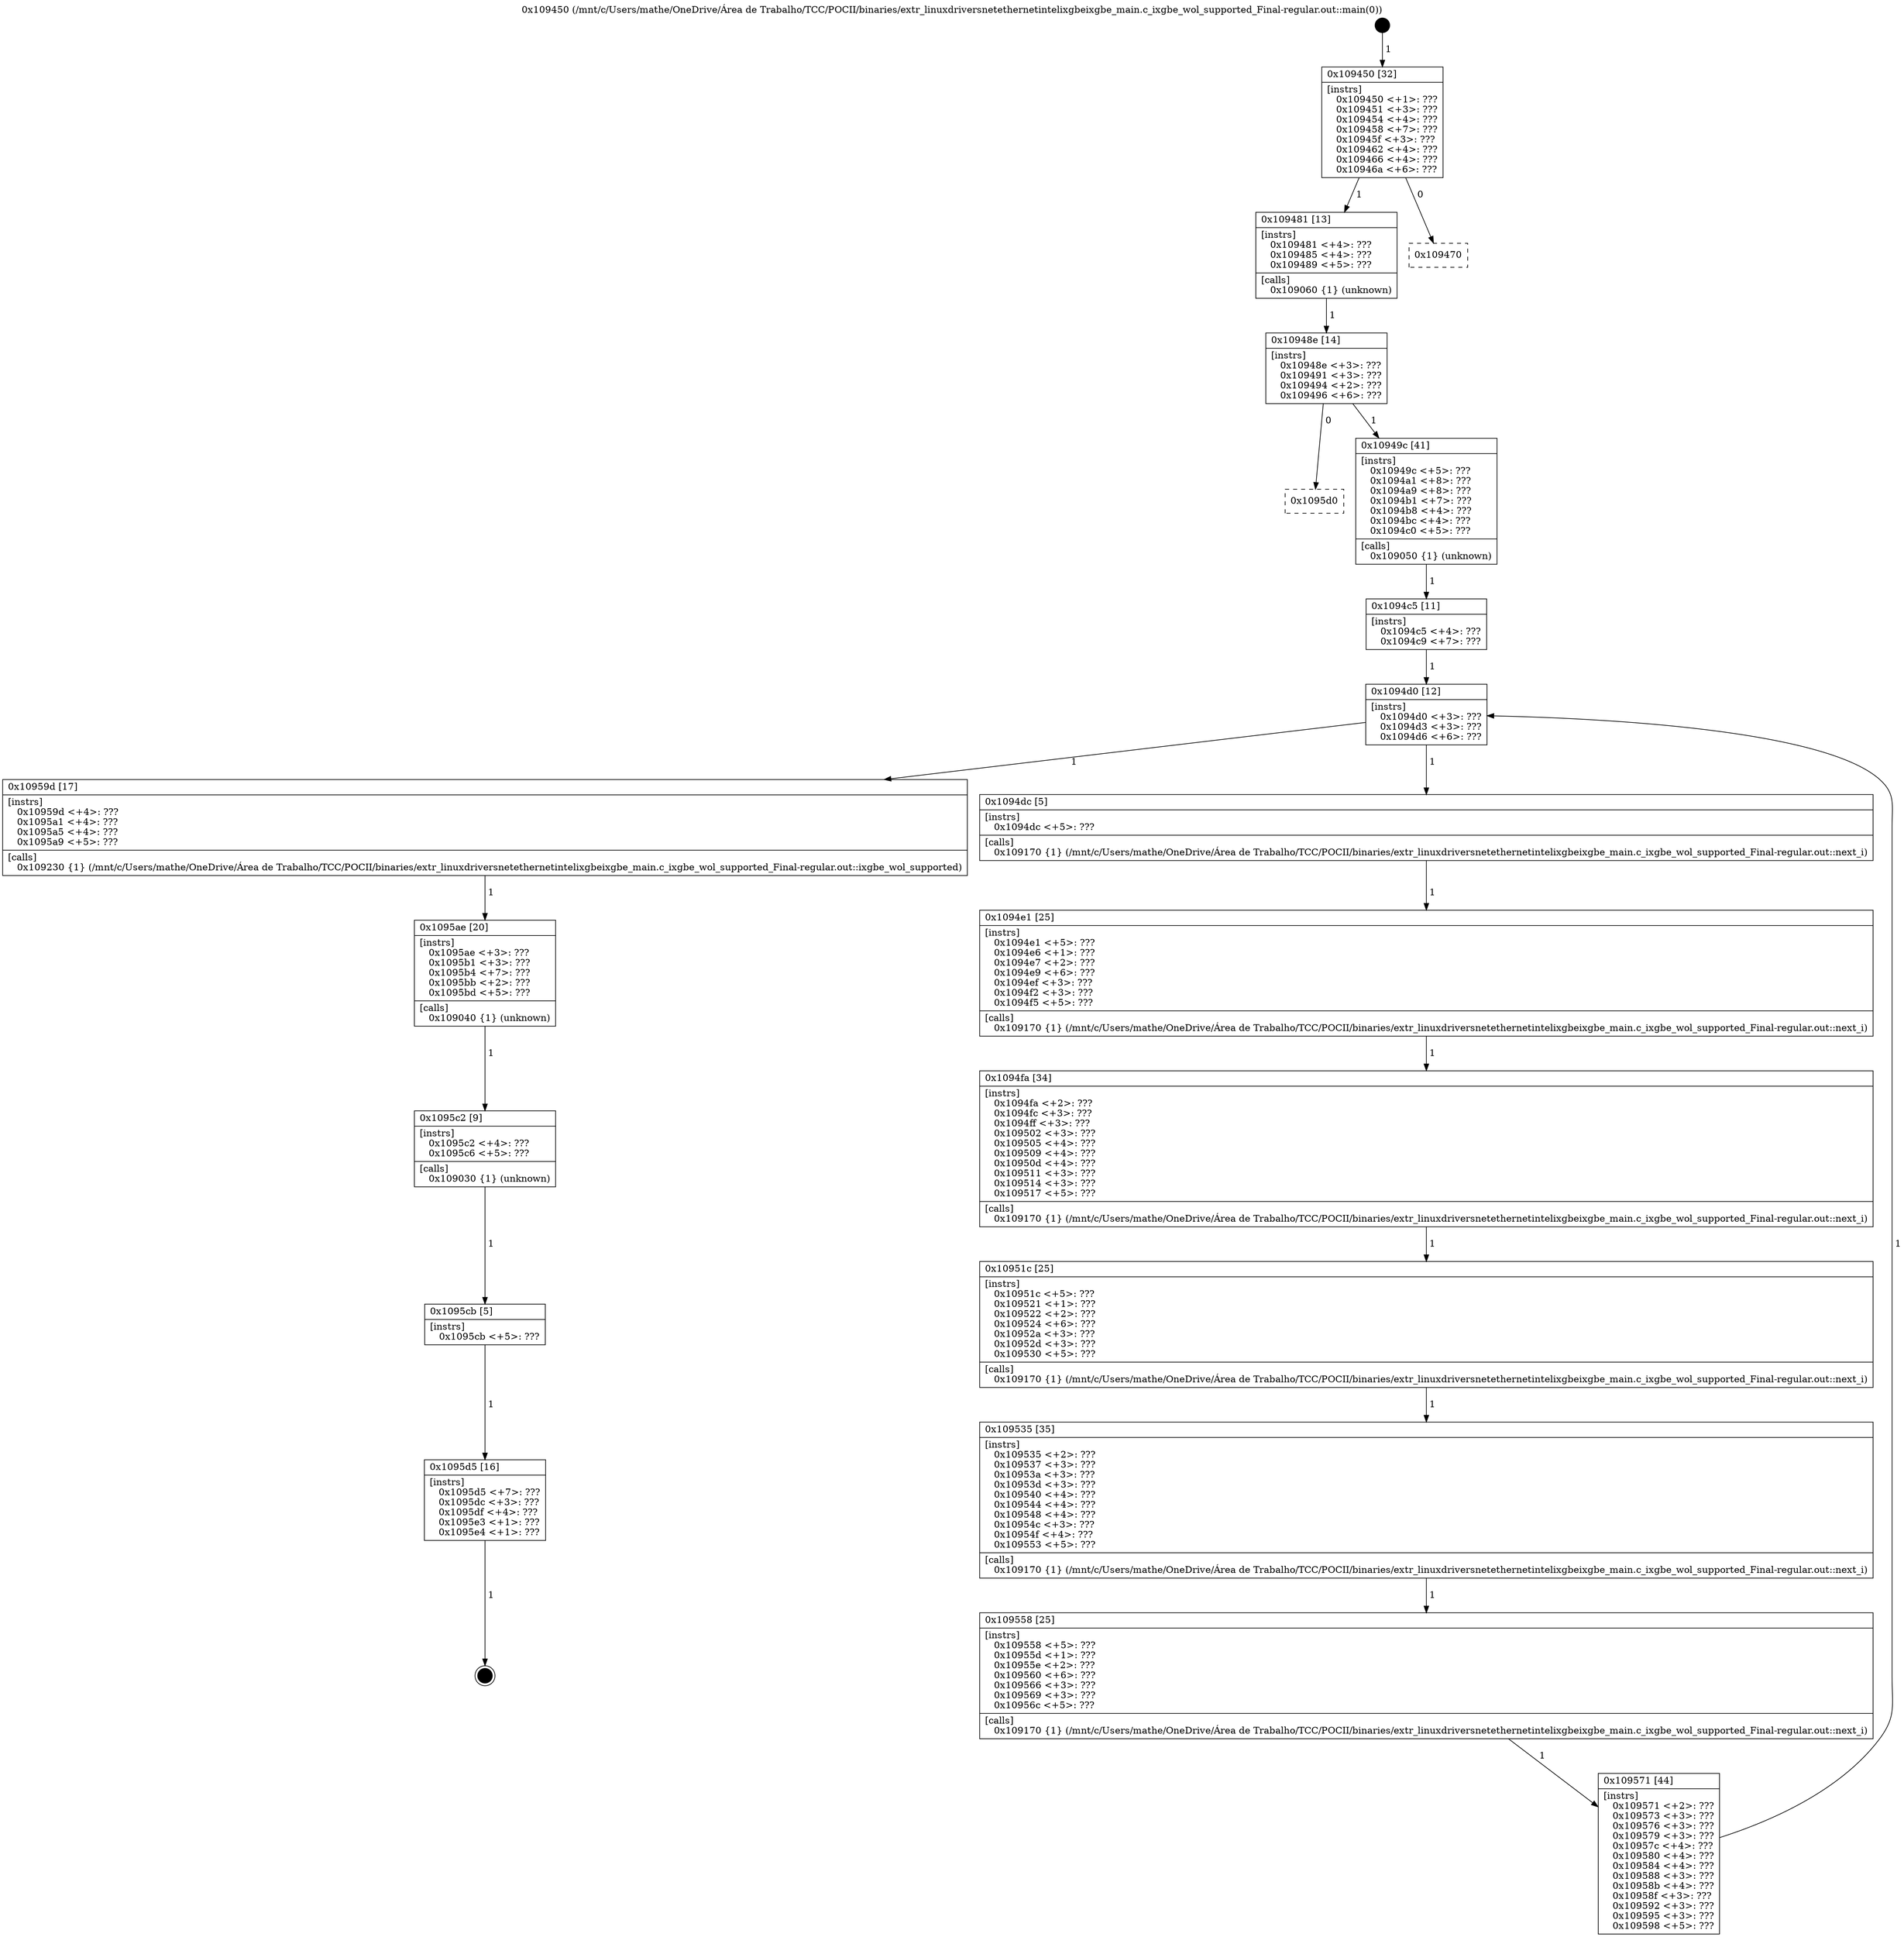 digraph "0x109450" {
  label = "0x109450 (/mnt/c/Users/mathe/OneDrive/Área de Trabalho/TCC/POCII/binaries/extr_linuxdriversnetethernetintelixgbeixgbe_main.c_ixgbe_wol_supported_Final-regular.out::main(0))"
  labelloc = "t"
  node[shape=record]

  Entry [label="",width=0.3,height=0.3,shape=circle,fillcolor=black,style=filled]
  "0x109450" [label="{
     0x109450 [32]\l
     | [instrs]\l
     &nbsp;&nbsp;0x109450 \<+1\>: ???\l
     &nbsp;&nbsp;0x109451 \<+3\>: ???\l
     &nbsp;&nbsp;0x109454 \<+4\>: ???\l
     &nbsp;&nbsp;0x109458 \<+7\>: ???\l
     &nbsp;&nbsp;0x10945f \<+3\>: ???\l
     &nbsp;&nbsp;0x109462 \<+4\>: ???\l
     &nbsp;&nbsp;0x109466 \<+4\>: ???\l
     &nbsp;&nbsp;0x10946a \<+6\>: ???\l
  }"]
  "0x109481" [label="{
     0x109481 [13]\l
     | [instrs]\l
     &nbsp;&nbsp;0x109481 \<+4\>: ???\l
     &nbsp;&nbsp;0x109485 \<+4\>: ???\l
     &nbsp;&nbsp;0x109489 \<+5\>: ???\l
     | [calls]\l
     &nbsp;&nbsp;0x109060 \{1\} (unknown)\l
  }"]
  "0x109470" [label="{
     0x109470\l
  }", style=dashed]
  "0x10948e" [label="{
     0x10948e [14]\l
     | [instrs]\l
     &nbsp;&nbsp;0x10948e \<+3\>: ???\l
     &nbsp;&nbsp;0x109491 \<+3\>: ???\l
     &nbsp;&nbsp;0x109494 \<+2\>: ???\l
     &nbsp;&nbsp;0x109496 \<+6\>: ???\l
  }"]
  "0x1095d0" [label="{
     0x1095d0\l
  }", style=dashed]
  "0x10949c" [label="{
     0x10949c [41]\l
     | [instrs]\l
     &nbsp;&nbsp;0x10949c \<+5\>: ???\l
     &nbsp;&nbsp;0x1094a1 \<+8\>: ???\l
     &nbsp;&nbsp;0x1094a9 \<+8\>: ???\l
     &nbsp;&nbsp;0x1094b1 \<+7\>: ???\l
     &nbsp;&nbsp;0x1094b8 \<+4\>: ???\l
     &nbsp;&nbsp;0x1094bc \<+4\>: ???\l
     &nbsp;&nbsp;0x1094c0 \<+5\>: ???\l
     | [calls]\l
     &nbsp;&nbsp;0x109050 \{1\} (unknown)\l
  }"]
  Exit [label="",width=0.3,height=0.3,shape=circle,fillcolor=black,style=filled,peripheries=2]
  "0x1094d0" [label="{
     0x1094d0 [12]\l
     | [instrs]\l
     &nbsp;&nbsp;0x1094d0 \<+3\>: ???\l
     &nbsp;&nbsp;0x1094d3 \<+3\>: ???\l
     &nbsp;&nbsp;0x1094d6 \<+6\>: ???\l
  }"]
  "0x10959d" [label="{
     0x10959d [17]\l
     | [instrs]\l
     &nbsp;&nbsp;0x10959d \<+4\>: ???\l
     &nbsp;&nbsp;0x1095a1 \<+4\>: ???\l
     &nbsp;&nbsp;0x1095a5 \<+4\>: ???\l
     &nbsp;&nbsp;0x1095a9 \<+5\>: ???\l
     | [calls]\l
     &nbsp;&nbsp;0x109230 \{1\} (/mnt/c/Users/mathe/OneDrive/Área de Trabalho/TCC/POCII/binaries/extr_linuxdriversnetethernetintelixgbeixgbe_main.c_ixgbe_wol_supported_Final-regular.out::ixgbe_wol_supported)\l
  }"]
  "0x1094dc" [label="{
     0x1094dc [5]\l
     | [instrs]\l
     &nbsp;&nbsp;0x1094dc \<+5\>: ???\l
     | [calls]\l
     &nbsp;&nbsp;0x109170 \{1\} (/mnt/c/Users/mathe/OneDrive/Área de Trabalho/TCC/POCII/binaries/extr_linuxdriversnetethernetintelixgbeixgbe_main.c_ixgbe_wol_supported_Final-regular.out::next_i)\l
  }"]
  "0x1094e1" [label="{
     0x1094e1 [25]\l
     | [instrs]\l
     &nbsp;&nbsp;0x1094e1 \<+5\>: ???\l
     &nbsp;&nbsp;0x1094e6 \<+1\>: ???\l
     &nbsp;&nbsp;0x1094e7 \<+2\>: ???\l
     &nbsp;&nbsp;0x1094e9 \<+6\>: ???\l
     &nbsp;&nbsp;0x1094ef \<+3\>: ???\l
     &nbsp;&nbsp;0x1094f2 \<+3\>: ???\l
     &nbsp;&nbsp;0x1094f5 \<+5\>: ???\l
     | [calls]\l
     &nbsp;&nbsp;0x109170 \{1\} (/mnt/c/Users/mathe/OneDrive/Área de Trabalho/TCC/POCII/binaries/extr_linuxdriversnetethernetintelixgbeixgbe_main.c_ixgbe_wol_supported_Final-regular.out::next_i)\l
  }"]
  "0x1094fa" [label="{
     0x1094fa [34]\l
     | [instrs]\l
     &nbsp;&nbsp;0x1094fa \<+2\>: ???\l
     &nbsp;&nbsp;0x1094fc \<+3\>: ???\l
     &nbsp;&nbsp;0x1094ff \<+3\>: ???\l
     &nbsp;&nbsp;0x109502 \<+3\>: ???\l
     &nbsp;&nbsp;0x109505 \<+4\>: ???\l
     &nbsp;&nbsp;0x109509 \<+4\>: ???\l
     &nbsp;&nbsp;0x10950d \<+4\>: ???\l
     &nbsp;&nbsp;0x109511 \<+3\>: ???\l
     &nbsp;&nbsp;0x109514 \<+3\>: ???\l
     &nbsp;&nbsp;0x109517 \<+5\>: ???\l
     | [calls]\l
     &nbsp;&nbsp;0x109170 \{1\} (/mnt/c/Users/mathe/OneDrive/Área de Trabalho/TCC/POCII/binaries/extr_linuxdriversnetethernetintelixgbeixgbe_main.c_ixgbe_wol_supported_Final-regular.out::next_i)\l
  }"]
  "0x10951c" [label="{
     0x10951c [25]\l
     | [instrs]\l
     &nbsp;&nbsp;0x10951c \<+5\>: ???\l
     &nbsp;&nbsp;0x109521 \<+1\>: ???\l
     &nbsp;&nbsp;0x109522 \<+2\>: ???\l
     &nbsp;&nbsp;0x109524 \<+6\>: ???\l
     &nbsp;&nbsp;0x10952a \<+3\>: ???\l
     &nbsp;&nbsp;0x10952d \<+3\>: ???\l
     &nbsp;&nbsp;0x109530 \<+5\>: ???\l
     | [calls]\l
     &nbsp;&nbsp;0x109170 \{1\} (/mnt/c/Users/mathe/OneDrive/Área de Trabalho/TCC/POCII/binaries/extr_linuxdriversnetethernetintelixgbeixgbe_main.c_ixgbe_wol_supported_Final-regular.out::next_i)\l
  }"]
  "0x109535" [label="{
     0x109535 [35]\l
     | [instrs]\l
     &nbsp;&nbsp;0x109535 \<+2\>: ???\l
     &nbsp;&nbsp;0x109537 \<+3\>: ???\l
     &nbsp;&nbsp;0x10953a \<+3\>: ???\l
     &nbsp;&nbsp;0x10953d \<+3\>: ???\l
     &nbsp;&nbsp;0x109540 \<+4\>: ???\l
     &nbsp;&nbsp;0x109544 \<+4\>: ???\l
     &nbsp;&nbsp;0x109548 \<+4\>: ???\l
     &nbsp;&nbsp;0x10954c \<+3\>: ???\l
     &nbsp;&nbsp;0x10954f \<+4\>: ???\l
     &nbsp;&nbsp;0x109553 \<+5\>: ???\l
     | [calls]\l
     &nbsp;&nbsp;0x109170 \{1\} (/mnt/c/Users/mathe/OneDrive/Área de Trabalho/TCC/POCII/binaries/extr_linuxdriversnetethernetintelixgbeixgbe_main.c_ixgbe_wol_supported_Final-regular.out::next_i)\l
  }"]
  "0x109558" [label="{
     0x109558 [25]\l
     | [instrs]\l
     &nbsp;&nbsp;0x109558 \<+5\>: ???\l
     &nbsp;&nbsp;0x10955d \<+1\>: ???\l
     &nbsp;&nbsp;0x10955e \<+2\>: ???\l
     &nbsp;&nbsp;0x109560 \<+6\>: ???\l
     &nbsp;&nbsp;0x109566 \<+3\>: ???\l
     &nbsp;&nbsp;0x109569 \<+3\>: ???\l
     &nbsp;&nbsp;0x10956c \<+5\>: ???\l
     | [calls]\l
     &nbsp;&nbsp;0x109170 \{1\} (/mnt/c/Users/mathe/OneDrive/Área de Trabalho/TCC/POCII/binaries/extr_linuxdriversnetethernetintelixgbeixgbe_main.c_ixgbe_wol_supported_Final-regular.out::next_i)\l
  }"]
  "0x109571" [label="{
     0x109571 [44]\l
     | [instrs]\l
     &nbsp;&nbsp;0x109571 \<+2\>: ???\l
     &nbsp;&nbsp;0x109573 \<+3\>: ???\l
     &nbsp;&nbsp;0x109576 \<+3\>: ???\l
     &nbsp;&nbsp;0x109579 \<+3\>: ???\l
     &nbsp;&nbsp;0x10957c \<+4\>: ???\l
     &nbsp;&nbsp;0x109580 \<+4\>: ???\l
     &nbsp;&nbsp;0x109584 \<+4\>: ???\l
     &nbsp;&nbsp;0x109588 \<+3\>: ???\l
     &nbsp;&nbsp;0x10958b \<+4\>: ???\l
     &nbsp;&nbsp;0x10958f \<+3\>: ???\l
     &nbsp;&nbsp;0x109592 \<+3\>: ???\l
     &nbsp;&nbsp;0x109595 \<+3\>: ???\l
     &nbsp;&nbsp;0x109598 \<+5\>: ???\l
  }"]
  "0x1094c5" [label="{
     0x1094c5 [11]\l
     | [instrs]\l
     &nbsp;&nbsp;0x1094c5 \<+4\>: ???\l
     &nbsp;&nbsp;0x1094c9 \<+7\>: ???\l
  }"]
  "0x1095ae" [label="{
     0x1095ae [20]\l
     | [instrs]\l
     &nbsp;&nbsp;0x1095ae \<+3\>: ???\l
     &nbsp;&nbsp;0x1095b1 \<+3\>: ???\l
     &nbsp;&nbsp;0x1095b4 \<+7\>: ???\l
     &nbsp;&nbsp;0x1095bb \<+2\>: ???\l
     &nbsp;&nbsp;0x1095bd \<+5\>: ???\l
     | [calls]\l
     &nbsp;&nbsp;0x109040 \{1\} (unknown)\l
  }"]
  "0x1095c2" [label="{
     0x1095c2 [9]\l
     | [instrs]\l
     &nbsp;&nbsp;0x1095c2 \<+4\>: ???\l
     &nbsp;&nbsp;0x1095c6 \<+5\>: ???\l
     | [calls]\l
     &nbsp;&nbsp;0x109030 \{1\} (unknown)\l
  }"]
  "0x1095cb" [label="{
     0x1095cb [5]\l
     | [instrs]\l
     &nbsp;&nbsp;0x1095cb \<+5\>: ???\l
  }"]
  "0x1095d5" [label="{
     0x1095d5 [16]\l
     | [instrs]\l
     &nbsp;&nbsp;0x1095d5 \<+7\>: ???\l
     &nbsp;&nbsp;0x1095dc \<+3\>: ???\l
     &nbsp;&nbsp;0x1095df \<+4\>: ???\l
     &nbsp;&nbsp;0x1095e3 \<+1\>: ???\l
     &nbsp;&nbsp;0x1095e4 \<+1\>: ???\l
  }"]
  Entry -> "0x109450" [label=" 1"]
  "0x109450" -> "0x109481" [label=" 1"]
  "0x109450" -> "0x109470" [label=" 0"]
  "0x109481" -> "0x10948e" [label=" 1"]
  "0x10948e" -> "0x1095d0" [label=" 0"]
  "0x10948e" -> "0x10949c" [label=" 1"]
  "0x1095d5" -> Exit [label=" 1"]
  "0x10949c" -> "0x1094c5" [label=" 1"]
  "0x1094d0" -> "0x10959d" [label=" 1"]
  "0x1094d0" -> "0x1094dc" [label=" 1"]
  "0x1094dc" -> "0x1094e1" [label=" 1"]
  "0x1094e1" -> "0x1094fa" [label=" 1"]
  "0x1094fa" -> "0x10951c" [label=" 1"]
  "0x10951c" -> "0x109535" [label=" 1"]
  "0x109535" -> "0x109558" [label=" 1"]
  "0x109558" -> "0x109571" [label=" 1"]
  "0x1094c5" -> "0x1094d0" [label=" 1"]
  "0x109571" -> "0x1094d0" [label=" 1"]
  "0x10959d" -> "0x1095ae" [label=" 1"]
  "0x1095ae" -> "0x1095c2" [label=" 1"]
  "0x1095c2" -> "0x1095cb" [label=" 1"]
  "0x1095cb" -> "0x1095d5" [label=" 1"]
}
